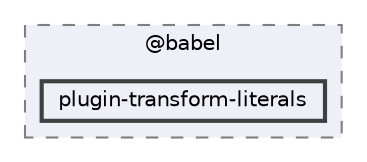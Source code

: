 digraph "pkiclassroomrescheduler/src/main/frontend/node_modules/@babel/plugin-transform-literals"
{
 // LATEX_PDF_SIZE
  bgcolor="transparent";
  edge [fontname=Helvetica,fontsize=10,labelfontname=Helvetica,labelfontsize=10];
  node [fontname=Helvetica,fontsize=10,shape=box,height=0.2,width=0.4];
  compound=true
  subgraph clusterdir_bc8070c8b402176472541bb6f0cba6df {
    graph [ bgcolor="#edf0f7", pencolor="grey50", label="@babel", fontname=Helvetica,fontsize=10 style="filled,dashed", URL="dir_bc8070c8b402176472541bb6f0cba6df.html",tooltip=""]
  dir_23284d93c7c788ed2f2266381081e6fd [label="plugin-transform-literals", fillcolor="#edf0f7", color="grey25", style="filled,bold", URL="dir_23284d93c7c788ed2f2266381081e6fd.html",tooltip=""];
  }
}
